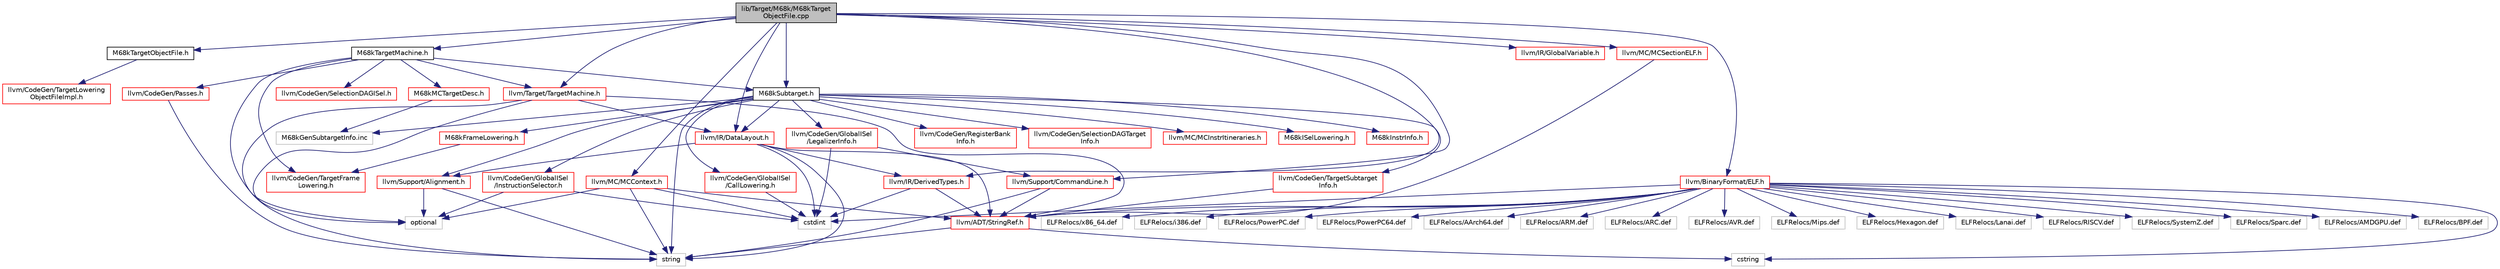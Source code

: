digraph "lib/Target/M68k/M68kTargetObjectFile.cpp"
{
 // LATEX_PDF_SIZE
  bgcolor="transparent";
  edge [fontname="Helvetica",fontsize="10",labelfontname="Helvetica",labelfontsize="10"];
  node [fontname="Helvetica",fontsize="10",shape=record];
  Node1 [label="lib/Target/M68k/M68kTarget\lObjectFile.cpp",height=0.2,width=0.4,color="black", fillcolor="grey75", style="filled", fontcolor="black",tooltip=" "];
  Node1 -> Node2 [color="midnightblue",fontsize="10",style="solid",fontname="Helvetica"];
  Node2 [label="M68kTargetObjectFile.h",height=0.2,width=0.4,color="black",URL="$M68kTargetObjectFile_8h.html",tooltip=" "];
  Node2 -> Node3 [color="midnightblue",fontsize="10",style="solid",fontname="Helvetica"];
  Node3 [label="llvm/CodeGen/TargetLowering\lObjectFileImpl.h",height=0.2,width=0.4,color="red",URL="$TargetLoweringObjectFileImpl_8h.html",tooltip=" "];
  Node1 -> Node86 [color="midnightblue",fontsize="10",style="solid",fontname="Helvetica"];
  Node86 [label="M68kSubtarget.h",height=0.2,width=0.4,color="black",URL="$M68kSubtarget_8h.html",tooltip=" "];
  Node86 -> Node87 [color="midnightblue",fontsize="10",style="solid",fontname="Helvetica"];
  Node87 [label="M68kFrameLowering.h",height=0.2,width=0.4,color="red",URL="$M68kFrameLowering_8h.html",tooltip=" "];
  Node87 -> Node89 [color="midnightblue",fontsize="10",style="solid",fontname="Helvetica"];
  Node89 [label="llvm/CodeGen/TargetFrame\lLowering.h",height=0.2,width=0.4,color="red",URL="$TargetFrameLowering_8h.html",tooltip=" "];
  Node86 -> Node158 [color="midnightblue",fontsize="10",style="solid",fontname="Helvetica"];
  Node158 [label="M68kISelLowering.h",height=0.2,width=0.4,color="red",URL="$M68kISelLowering_8h.html",tooltip=" "];
  Node86 -> Node241 [color="midnightblue",fontsize="10",style="solid",fontname="Helvetica"];
  Node241 [label="M68kInstrInfo.h",height=0.2,width=0.4,color="red",URL="$M68kInstrInfo_8h.html",tooltip=" "];
  Node86 -> Node286 [color="midnightblue",fontsize="10",style="solid",fontname="Helvetica"];
  Node286 [label="llvm/CodeGen/GlobalISel\l/CallLowering.h",height=0.2,width=0.4,color="red",URL="$CallLowering_8h.html",tooltip=" "];
  Node286 -> Node7 [color="midnightblue",fontsize="10",style="solid",fontname="Helvetica"];
  Node7 [label="cstdint",height=0.2,width=0.4,color="grey75",tooltip=" "];
  Node86 -> Node287 [color="midnightblue",fontsize="10",style="solid",fontname="Helvetica"];
  Node287 [label="llvm/CodeGen/GlobalISel\l/InstructionSelector.h",height=0.2,width=0.4,color="red",URL="$InstructionSelector_8h.html",tooltip=" "];
  Node287 -> Node7 [color="midnightblue",fontsize="10",style="solid",fontname="Helvetica"];
  Node287 -> Node43 [color="midnightblue",fontsize="10",style="solid",fontname="Helvetica"];
  Node43 [label="optional",height=0.2,width=0.4,color="grey75",tooltip=" "];
  Node86 -> Node288 [color="midnightblue",fontsize="10",style="solid",fontname="Helvetica"];
  Node288 [label="llvm/CodeGen/GlobalISel\l/LegalizerInfo.h",height=0.2,width=0.4,color="red",URL="$LegalizerInfo_8h.html",tooltip=" "];
  Node288 -> Node229 [color="midnightblue",fontsize="10",style="solid",fontname="Helvetica"];
  Node229 [label="llvm/Support/CommandLine.h",height=0.2,width=0.4,color="red",URL="$CommandLine_8h.html",tooltip=" "];
  Node229 -> Node75 [color="midnightblue",fontsize="10",style="solid",fontname="Helvetica"];
  Node75 [label="llvm/ADT/StringRef.h",height=0.2,width=0.4,color="red",URL="$StringRef_8h.html",tooltip=" "];
  Node75 -> Node24 [color="midnightblue",fontsize="10",style="solid",fontname="Helvetica"];
  Node24 [label="cstring",height=0.2,width=0.4,color="grey75",tooltip=" "];
  Node75 -> Node65 [color="midnightblue",fontsize="10",style="solid",fontname="Helvetica"];
  Node65 [label="string",height=0.2,width=0.4,color="grey75",tooltip=" "];
  Node229 -> Node65 [color="midnightblue",fontsize="10",style="solid",fontname="Helvetica"];
  Node288 -> Node7 [color="midnightblue",fontsize="10",style="solid",fontname="Helvetica"];
  Node86 -> Node292 [color="midnightblue",fontsize="10",style="solid",fontname="Helvetica"];
  Node292 [label="llvm/CodeGen/RegisterBank\lInfo.h",height=0.2,width=0.4,color="red",URL="$RegisterBankInfo_8h.html",tooltip=" "];
  Node86 -> Node293 [color="midnightblue",fontsize="10",style="solid",fontname="Helvetica"];
  Node293 [label="llvm/CodeGen/SelectionDAGTarget\lInfo.h",height=0.2,width=0.4,color="red",URL="$SelectionDAGTargetInfo_8h.html",tooltip=" "];
  Node86 -> Node264 [color="midnightblue",fontsize="10",style="solid",fontname="Helvetica"];
  Node264 [label="llvm/CodeGen/TargetSubtarget\lInfo.h",height=0.2,width=0.4,color="red",URL="$TargetSubtargetInfo_8h.html",tooltip=" "];
  Node264 -> Node75 [color="midnightblue",fontsize="10",style="solid",fontname="Helvetica"];
  Node86 -> Node210 [color="midnightblue",fontsize="10",style="solid",fontname="Helvetica"];
  Node210 [label="llvm/IR/DataLayout.h",height=0.2,width=0.4,color="red",URL="$DataLayout_8h.html",tooltip=" "];
  Node210 -> Node75 [color="midnightblue",fontsize="10",style="solid",fontname="Helvetica"];
  Node210 -> Node130 [color="midnightblue",fontsize="10",style="solid",fontname="Helvetica"];
  Node130 [label="llvm/IR/DerivedTypes.h",height=0.2,width=0.4,color="red",URL="$DerivedTypes_8h.html",tooltip=" "];
  Node130 -> Node75 [color="midnightblue",fontsize="10",style="solid",fontname="Helvetica"];
  Node130 -> Node7 [color="midnightblue",fontsize="10",style="solid",fontname="Helvetica"];
  Node210 -> Node79 [color="midnightblue",fontsize="10",style="solid",fontname="Helvetica"];
  Node79 [label="llvm/Support/Alignment.h",height=0.2,width=0.4,color="red",URL="$Alignment_8h.html",tooltip=" "];
  Node79 -> Node43 [color="midnightblue",fontsize="10",style="solid",fontname="Helvetica"];
  Node79 -> Node65 [color="midnightblue",fontsize="10",style="solid",fontname="Helvetica"];
  Node210 -> Node7 [color="midnightblue",fontsize="10",style="solid",fontname="Helvetica"];
  Node210 -> Node65 [color="midnightblue",fontsize="10",style="solid",fontname="Helvetica"];
  Node86 -> Node271 [color="midnightblue",fontsize="10",style="solid",fontname="Helvetica"];
  Node271 [label="llvm/MC/MCInstrItineraries.h",height=0.2,width=0.4,color="red",URL="$MCInstrItineraries_8h.html",tooltip=" "];
  Node86 -> Node79 [color="midnightblue",fontsize="10",style="solid",fontname="Helvetica"];
  Node86 -> Node65 [color="midnightblue",fontsize="10",style="solid",fontname="Helvetica"];
  Node86 -> Node250 [color="midnightblue",fontsize="10",style="solid",fontname="Helvetica"];
  Node250 [label="M68kGenSubtargetInfo.inc",height=0.2,width=0.4,color="grey75",tooltip=" "];
  Node1 -> Node294 [color="midnightblue",fontsize="10",style="solid",fontname="Helvetica"];
  Node294 [label="M68kTargetMachine.h",height=0.2,width=0.4,color="black",URL="$M68kTargetMachine_8h.html",tooltip=" "];
  Node294 -> Node86 [color="midnightblue",fontsize="10",style="solid",fontname="Helvetica"];
  Node294 -> Node247 [color="midnightblue",fontsize="10",style="solid",fontname="Helvetica"];
  Node247 [label="M68kMCTargetDesc.h",height=0.2,width=0.4,color="red",URL="$M68kMCTargetDesc_8h.html",tooltip=" "];
  Node247 -> Node250 [color="midnightblue",fontsize="10",style="solid",fontname="Helvetica"];
  Node294 -> Node268 [color="midnightblue",fontsize="10",style="solid",fontname="Helvetica"];
  Node268 [label="llvm/CodeGen/Passes.h",height=0.2,width=0.4,color="red",URL="$CodeGen_2Passes_8h.html",tooltip=" "];
  Node268 -> Node65 [color="midnightblue",fontsize="10",style="solid",fontname="Helvetica"];
  Node294 -> Node295 [color="midnightblue",fontsize="10",style="solid",fontname="Helvetica"];
  Node295 [label="llvm/CodeGen/SelectionDAGISel.h",height=0.2,width=0.4,color="red",URL="$SelectionDAGISel_8h.html",tooltip=" "];
  Node294 -> Node89 [color="midnightblue",fontsize="10",style="solid",fontname="Helvetica"];
  Node294 -> Node296 [color="midnightblue",fontsize="10",style="solid",fontname="Helvetica"];
  Node296 [label="llvm/Target/TargetMachine.h",height=0.2,width=0.4,color="red",URL="$Target_2TargetMachine_8h.html",tooltip=" "];
  Node296 -> Node75 [color="midnightblue",fontsize="10",style="solid",fontname="Helvetica"];
  Node296 -> Node210 [color="midnightblue",fontsize="10",style="solid",fontname="Helvetica"];
  Node296 -> Node43 [color="midnightblue",fontsize="10",style="solid",fontname="Helvetica"];
  Node296 -> Node65 [color="midnightblue",fontsize="10",style="solid",fontname="Helvetica"];
  Node294 -> Node43 [color="midnightblue",fontsize="10",style="solid",fontname="Helvetica"];
  Node1 -> Node300 [color="midnightblue",fontsize="10",style="solid",fontname="Helvetica"];
  Node300 [label="llvm/BinaryFormat/ELF.h",height=0.2,width=0.4,color="red",URL="$BinaryFormat_2ELF_8h.html",tooltip=" "];
  Node300 -> Node75 [color="midnightblue",fontsize="10",style="solid",fontname="Helvetica"];
  Node300 -> Node7 [color="midnightblue",fontsize="10",style="solid",fontname="Helvetica"];
  Node300 -> Node24 [color="midnightblue",fontsize="10",style="solid",fontname="Helvetica"];
  Node300 -> Node301 [color="midnightblue",fontsize="10",style="solid",fontname="Helvetica"];
  Node301 [label="ELFRelocs/x86_64.def",height=0.2,width=0.4,color="grey75",tooltip=" "];
  Node300 -> Node302 [color="midnightblue",fontsize="10",style="solid",fontname="Helvetica"];
  Node302 [label="ELFRelocs/i386.def",height=0.2,width=0.4,color="grey75",tooltip=" "];
  Node300 -> Node303 [color="midnightblue",fontsize="10",style="solid",fontname="Helvetica"];
  Node303 [label="ELFRelocs/PowerPC.def",height=0.2,width=0.4,color="grey75",tooltip=" "];
  Node300 -> Node304 [color="midnightblue",fontsize="10",style="solid",fontname="Helvetica"];
  Node304 [label="ELFRelocs/PowerPC64.def",height=0.2,width=0.4,color="grey75",tooltip=" "];
  Node300 -> Node305 [color="midnightblue",fontsize="10",style="solid",fontname="Helvetica"];
  Node305 [label="ELFRelocs/AArch64.def",height=0.2,width=0.4,color="grey75",tooltip=" "];
  Node300 -> Node306 [color="midnightblue",fontsize="10",style="solid",fontname="Helvetica"];
  Node306 [label="ELFRelocs/ARM.def",height=0.2,width=0.4,color="grey75",tooltip=" "];
  Node300 -> Node307 [color="midnightblue",fontsize="10",style="solid",fontname="Helvetica"];
  Node307 [label="ELFRelocs/ARC.def",height=0.2,width=0.4,color="grey75",tooltip=" "];
  Node300 -> Node308 [color="midnightblue",fontsize="10",style="solid",fontname="Helvetica"];
  Node308 [label="ELFRelocs/AVR.def",height=0.2,width=0.4,color="grey75",tooltip=" "];
  Node300 -> Node309 [color="midnightblue",fontsize="10",style="solid",fontname="Helvetica"];
  Node309 [label="ELFRelocs/Mips.def",height=0.2,width=0.4,color="grey75",tooltip=" "];
  Node300 -> Node310 [color="midnightblue",fontsize="10",style="solid",fontname="Helvetica"];
  Node310 [label="ELFRelocs/Hexagon.def",height=0.2,width=0.4,color="grey75",tooltip=" "];
  Node300 -> Node311 [color="midnightblue",fontsize="10",style="solid",fontname="Helvetica"];
  Node311 [label="ELFRelocs/Lanai.def",height=0.2,width=0.4,color="grey75",tooltip=" "];
  Node300 -> Node312 [color="midnightblue",fontsize="10",style="solid",fontname="Helvetica"];
  Node312 [label="ELFRelocs/RISCV.def",height=0.2,width=0.4,color="grey75",tooltip=" "];
  Node300 -> Node313 [color="midnightblue",fontsize="10",style="solid",fontname="Helvetica"];
  Node313 [label="ELFRelocs/SystemZ.def",height=0.2,width=0.4,color="grey75",tooltip=" "];
  Node300 -> Node314 [color="midnightblue",fontsize="10",style="solid",fontname="Helvetica"];
  Node314 [label="ELFRelocs/Sparc.def",height=0.2,width=0.4,color="grey75",tooltip=" "];
  Node300 -> Node315 [color="midnightblue",fontsize="10",style="solid",fontname="Helvetica"];
  Node315 [label="ELFRelocs/AMDGPU.def",height=0.2,width=0.4,color="grey75",tooltip=" "];
  Node300 -> Node316 [color="midnightblue",fontsize="10",style="solid",fontname="Helvetica"];
  Node316 [label="ELFRelocs/BPF.def",height=0.2,width=0.4,color="grey75",tooltip=" "];
  Node1 -> Node210 [color="midnightblue",fontsize="10",style="solid",fontname="Helvetica"];
  Node1 -> Node130 [color="midnightblue",fontsize="10",style="solid",fontname="Helvetica"];
  Node1 -> Node213 [color="midnightblue",fontsize="10",style="solid",fontname="Helvetica"];
  Node213 [label="llvm/IR/GlobalVariable.h",height=0.2,width=0.4,color="red",URL="$GlobalVariable_8h.html",tooltip=" "];
  Node1 -> Node324 [color="midnightblue",fontsize="10",style="solid",fontname="Helvetica"];
  Node324 [label="llvm/MC/MCContext.h",height=0.2,width=0.4,color="red",URL="$MCContext_8h.html",tooltip=" "];
  Node324 -> Node75 [color="midnightblue",fontsize="10",style="solid",fontname="Helvetica"];
  Node324 -> Node7 [color="midnightblue",fontsize="10",style="solid",fontname="Helvetica"];
  Node324 -> Node43 [color="midnightblue",fontsize="10",style="solid",fontname="Helvetica"];
  Node324 -> Node65 [color="midnightblue",fontsize="10",style="solid",fontname="Helvetica"];
  Node1 -> Node336 [color="midnightblue",fontsize="10",style="solid",fontname="Helvetica"];
  Node336 [label="llvm/MC/MCSectionELF.h",height=0.2,width=0.4,color="red",URL="$MCSectionELF_8h.html",tooltip=" "];
  Node336 -> Node75 [color="midnightblue",fontsize="10",style="solid",fontname="Helvetica"];
  Node1 -> Node229 [color="midnightblue",fontsize="10",style="solid",fontname="Helvetica"];
  Node1 -> Node296 [color="midnightblue",fontsize="10",style="solid",fontname="Helvetica"];
}

